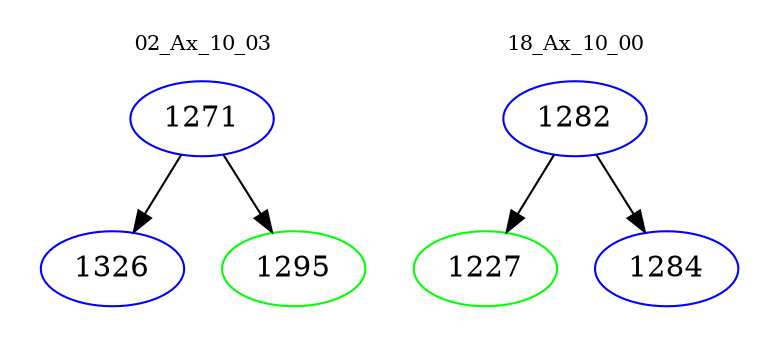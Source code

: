 digraph{
subgraph cluster_0 {
color = white
label = "02_Ax_10_03";
fontsize=10;
T0_1271 [label="1271", color="blue"]
T0_1271 -> T0_1326 [color="black"]
T0_1326 [label="1326", color="blue"]
T0_1271 -> T0_1295 [color="black"]
T0_1295 [label="1295", color="green"]
}
subgraph cluster_1 {
color = white
label = "18_Ax_10_00";
fontsize=10;
T1_1282 [label="1282", color="blue"]
T1_1282 -> T1_1227 [color="black"]
T1_1227 [label="1227", color="green"]
T1_1282 -> T1_1284 [color="black"]
T1_1284 [label="1284", color="blue"]
}
}
